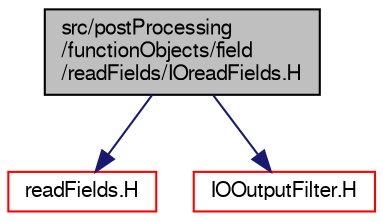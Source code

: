 digraph "src/postProcessing/functionObjects/field/readFields/IOreadFields.H"
{
  bgcolor="transparent";
  edge [fontname="FreeSans",fontsize="10",labelfontname="FreeSans",labelfontsize="10"];
  node [fontname="FreeSans",fontsize="10",shape=record];
  Node0 [label="src/postProcessing\l/functionObjects/field\l/readFields/IOreadFields.H",height=0.2,width=0.4,color="black", fillcolor="grey75", style="filled", fontcolor="black"];
  Node0 -> Node1 [color="midnightblue",fontsize="10",style="solid",fontname="FreeSans"];
  Node1 [label="readFields.H",height=0.2,width=0.4,color="red",URL="$a39608.html"];
  Node0 -> Node310 [color="midnightblue",fontsize="10",style="solid",fontname="FreeSans"];
  Node310 [label="IOOutputFilter.H",height=0.2,width=0.4,color="red",URL="$a08969.html"];
}
